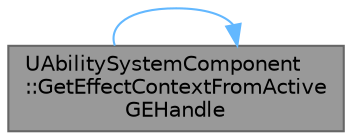 digraph "UAbilitySystemComponent::GetEffectContextFromActiveGEHandle"
{
 // INTERACTIVE_SVG=YES
 // LATEX_PDF_SIZE
  bgcolor="transparent";
  edge [fontname=Helvetica,fontsize=10,labelfontname=Helvetica,labelfontsize=10];
  node [fontname=Helvetica,fontsize=10,shape=box,height=0.2,width=0.4];
  rankdir="LR";
  Node1 [id="Node000001",label="UAbilitySystemComponent\l::GetEffectContextFromActive\lGEHandle",height=0.2,width=0.4,color="gray40", fillcolor="grey60", style="filled", fontcolor="black",tooltip="Retrieves the EffectContext of the GameplayEffect of the active GameplayEffect."];
  Node1 -> Node1 [id="edge1_Node000001_Node000001",color="steelblue1",style="solid",tooltip=" "];
}
